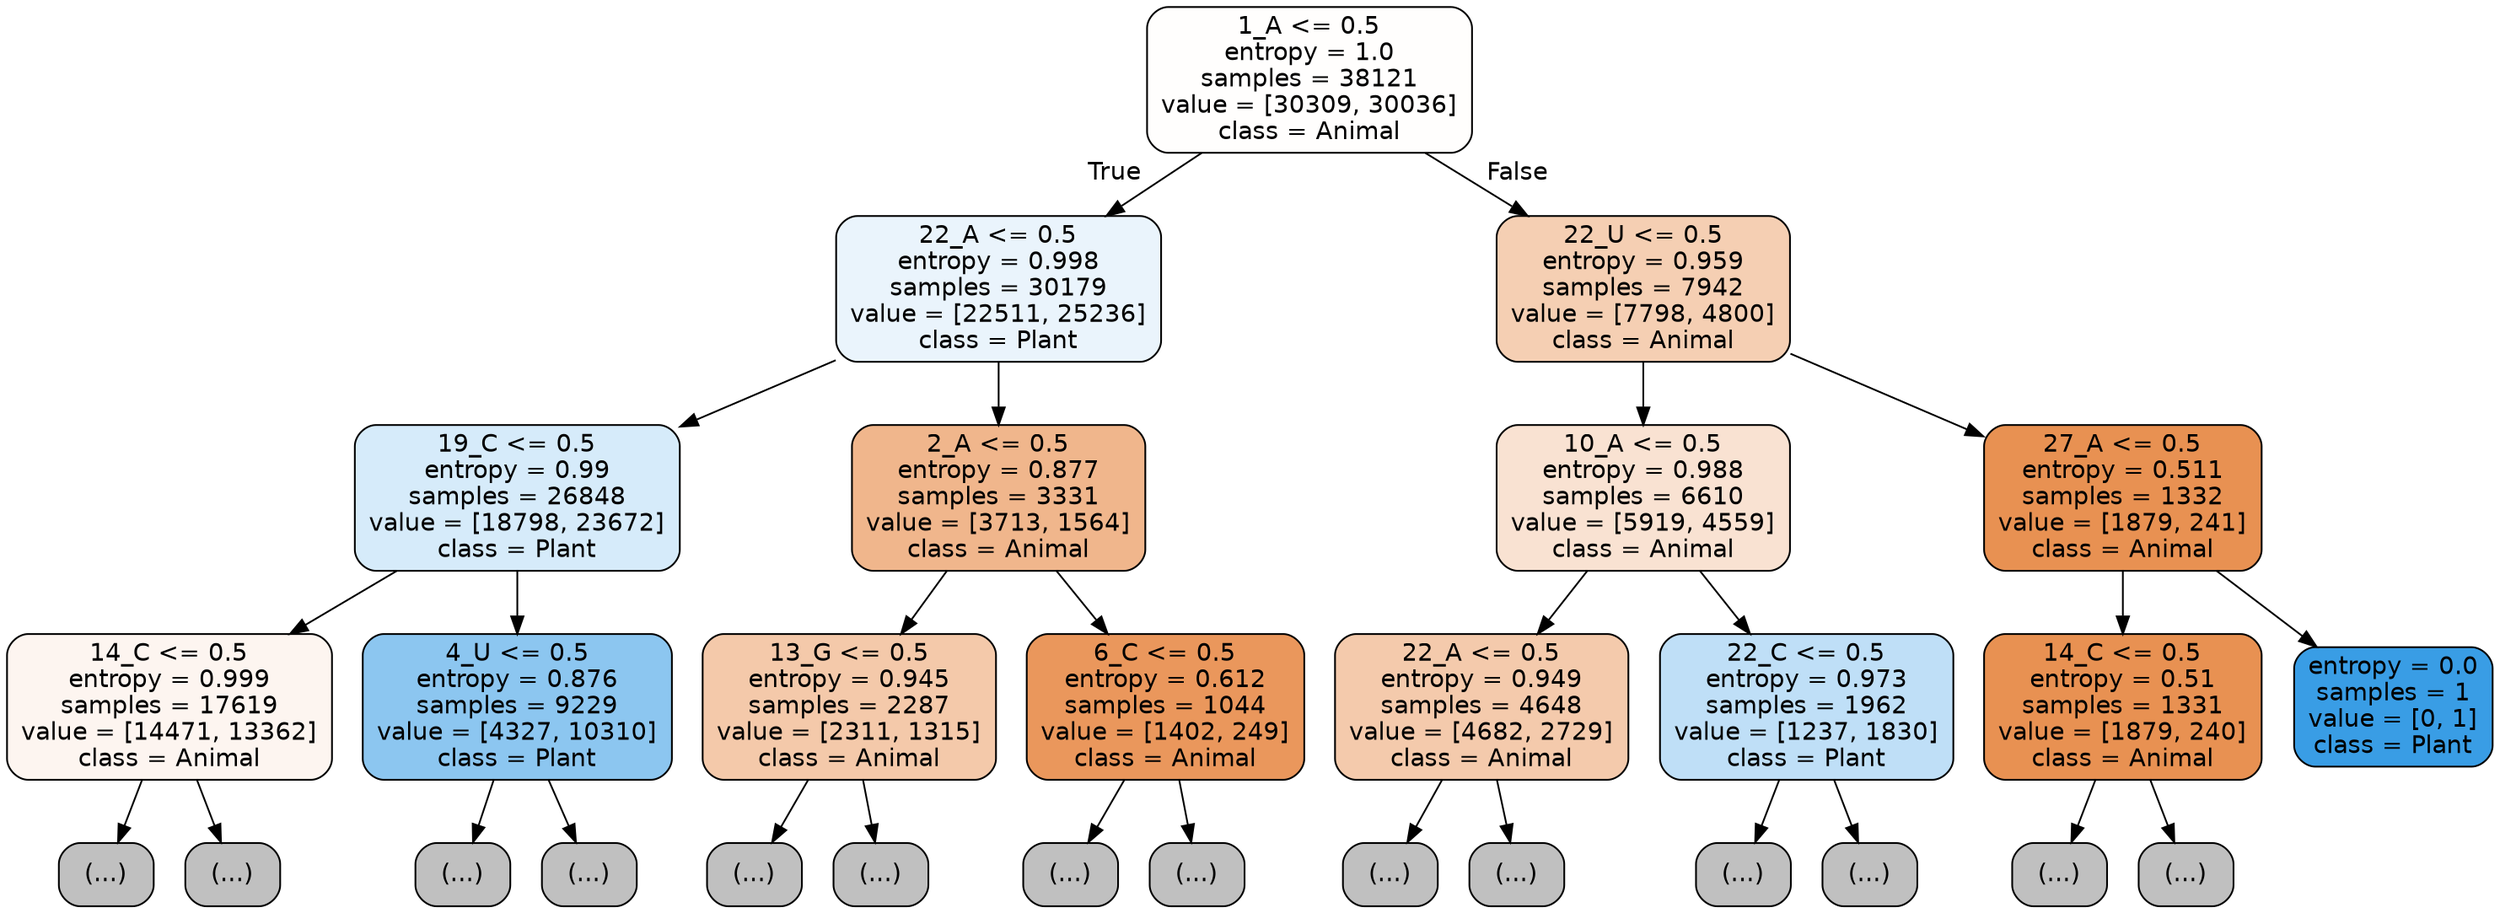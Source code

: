 digraph Tree {
node [shape=box, style="filled, rounded", color="black", fontname="helvetica"] ;
edge [fontname="helvetica"] ;
0 [label="1_A <= 0.5\nentropy = 1.0\nsamples = 38121\nvalue = [30309, 30036]\nclass = Animal", fillcolor="#fffefd"] ;
1 [label="22_A <= 0.5\nentropy = 0.998\nsamples = 30179\nvalue = [22511, 25236]\nclass = Plant", fillcolor="#eaf4fc"] ;
0 -> 1 [labeldistance=2.5, labelangle=45, headlabel="True"] ;
2 [label="19_C <= 0.5\nentropy = 0.99\nsamples = 26848\nvalue = [18798, 23672]\nclass = Plant", fillcolor="#d6ebfa"] ;
1 -> 2 ;
3 [label="14_C <= 0.5\nentropy = 0.999\nsamples = 17619\nvalue = [14471, 13362]\nclass = Animal", fillcolor="#fdf5f0"] ;
2 -> 3 ;
4 [label="(...)", fillcolor="#C0C0C0"] ;
3 -> 4 ;
6859 [label="(...)", fillcolor="#C0C0C0"] ;
3 -> 6859 ;
8716 [label="4_U <= 0.5\nentropy = 0.876\nsamples = 9229\nvalue = [4327, 10310]\nclass = Plant", fillcolor="#8cc6f0"] ;
2 -> 8716 ;
8717 [label="(...)", fillcolor="#C0C0C0"] ;
8716 -> 8717 ;
11024 [label="(...)", fillcolor="#C0C0C0"] ;
8716 -> 11024 ;
11631 [label="2_A <= 0.5\nentropy = 0.877\nsamples = 3331\nvalue = [3713, 1564]\nclass = Animal", fillcolor="#f0b68c"] ;
1 -> 11631 ;
11632 [label="13_G <= 0.5\nentropy = 0.945\nsamples = 2287\nvalue = [2311, 1315]\nclass = Animal", fillcolor="#f4c9aa"] ;
11631 -> 11632 ;
11633 [label="(...)", fillcolor="#C0C0C0"] ;
11632 -> 11633 ;
12490 [label="(...)", fillcolor="#C0C0C0"] ;
11632 -> 12490 ;
12793 [label="6_C <= 0.5\nentropy = 0.612\nsamples = 1044\nvalue = [1402, 249]\nclass = Animal", fillcolor="#ea975c"] ;
11631 -> 12793 ;
12794 [label="(...)", fillcolor="#C0C0C0"] ;
12793 -> 12794 ;
13081 [label="(...)", fillcolor="#C0C0C0"] ;
12793 -> 13081 ;
13168 [label="22_U <= 0.5\nentropy = 0.959\nsamples = 7942\nvalue = [7798, 4800]\nclass = Animal", fillcolor="#f5cfb3"] ;
0 -> 13168 [labeldistance=2.5, labelangle=-45, headlabel="False"] ;
13169 [label="10_A <= 0.5\nentropy = 0.988\nsamples = 6610\nvalue = [5919, 4559]\nclass = Animal", fillcolor="#f9e2d2"] ;
13168 -> 13169 ;
13170 [label="22_A <= 0.5\nentropy = 0.949\nsamples = 4648\nvalue = [4682, 2729]\nclass = Animal", fillcolor="#f4caac"] ;
13169 -> 13170 ;
13171 [label="(...)", fillcolor="#C0C0C0"] ;
13170 -> 13171 ;
15378 [label="(...)", fillcolor="#C0C0C0"] ;
13170 -> 15378 ;
15695 [label="22_C <= 0.5\nentropy = 0.973\nsamples = 1962\nvalue = [1237, 1830]\nclass = Plant", fillcolor="#bfdff7"] ;
13169 -> 15695 ;
15696 [label="(...)", fillcolor="#C0C0C0"] ;
15695 -> 15696 ;
16453 [label="(...)", fillcolor="#C0C0C0"] ;
15695 -> 16453 ;
16526 [label="27_A <= 0.5\nentropy = 0.511\nsamples = 1332\nvalue = [1879, 241]\nclass = Animal", fillcolor="#e89152"] ;
13168 -> 16526 ;
16527 [label="14_C <= 0.5\nentropy = 0.51\nsamples = 1331\nvalue = [1879, 240]\nclass = Animal", fillcolor="#e89152"] ;
16526 -> 16527 ;
16528 [label="(...)", fillcolor="#C0C0C0"] ;
16527 -> 16528 ;
16887 [label="(...)", fillcolor="#C0C0C0"] ;
16527 -> 16887 ;
16968 [label="entropy = 0.0\nsamples = 1\nvalue = [0, 1]\nclass = Plant", fillcolor="#399de5"] ;
16526 -> 16968 ;
}